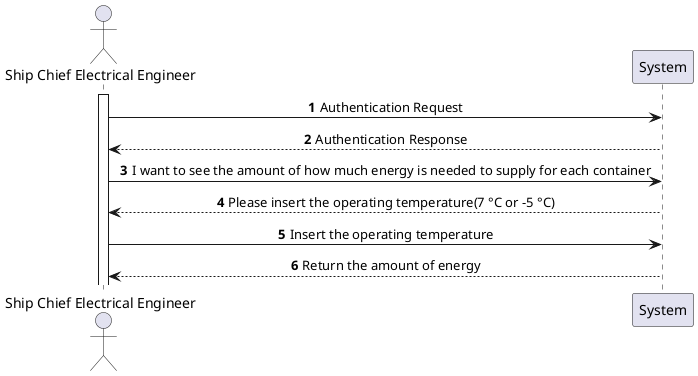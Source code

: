 @startuml

autonumber
skinparam sequenceMessageAlign center

actor "Ship Chief Electrical Engineer" as SC

activate SC

SC -> System : Authentication Request
System --> SC : Authentication Response

SC -> System: I want to see the amount of how much energy is needed to supply for each container
SC <-- System: Please insert the operating temperature(7 °C or -5 °C)

SC -> System: Insert the operating temperature
SC <-- System: Return the amount of energy

@enduml